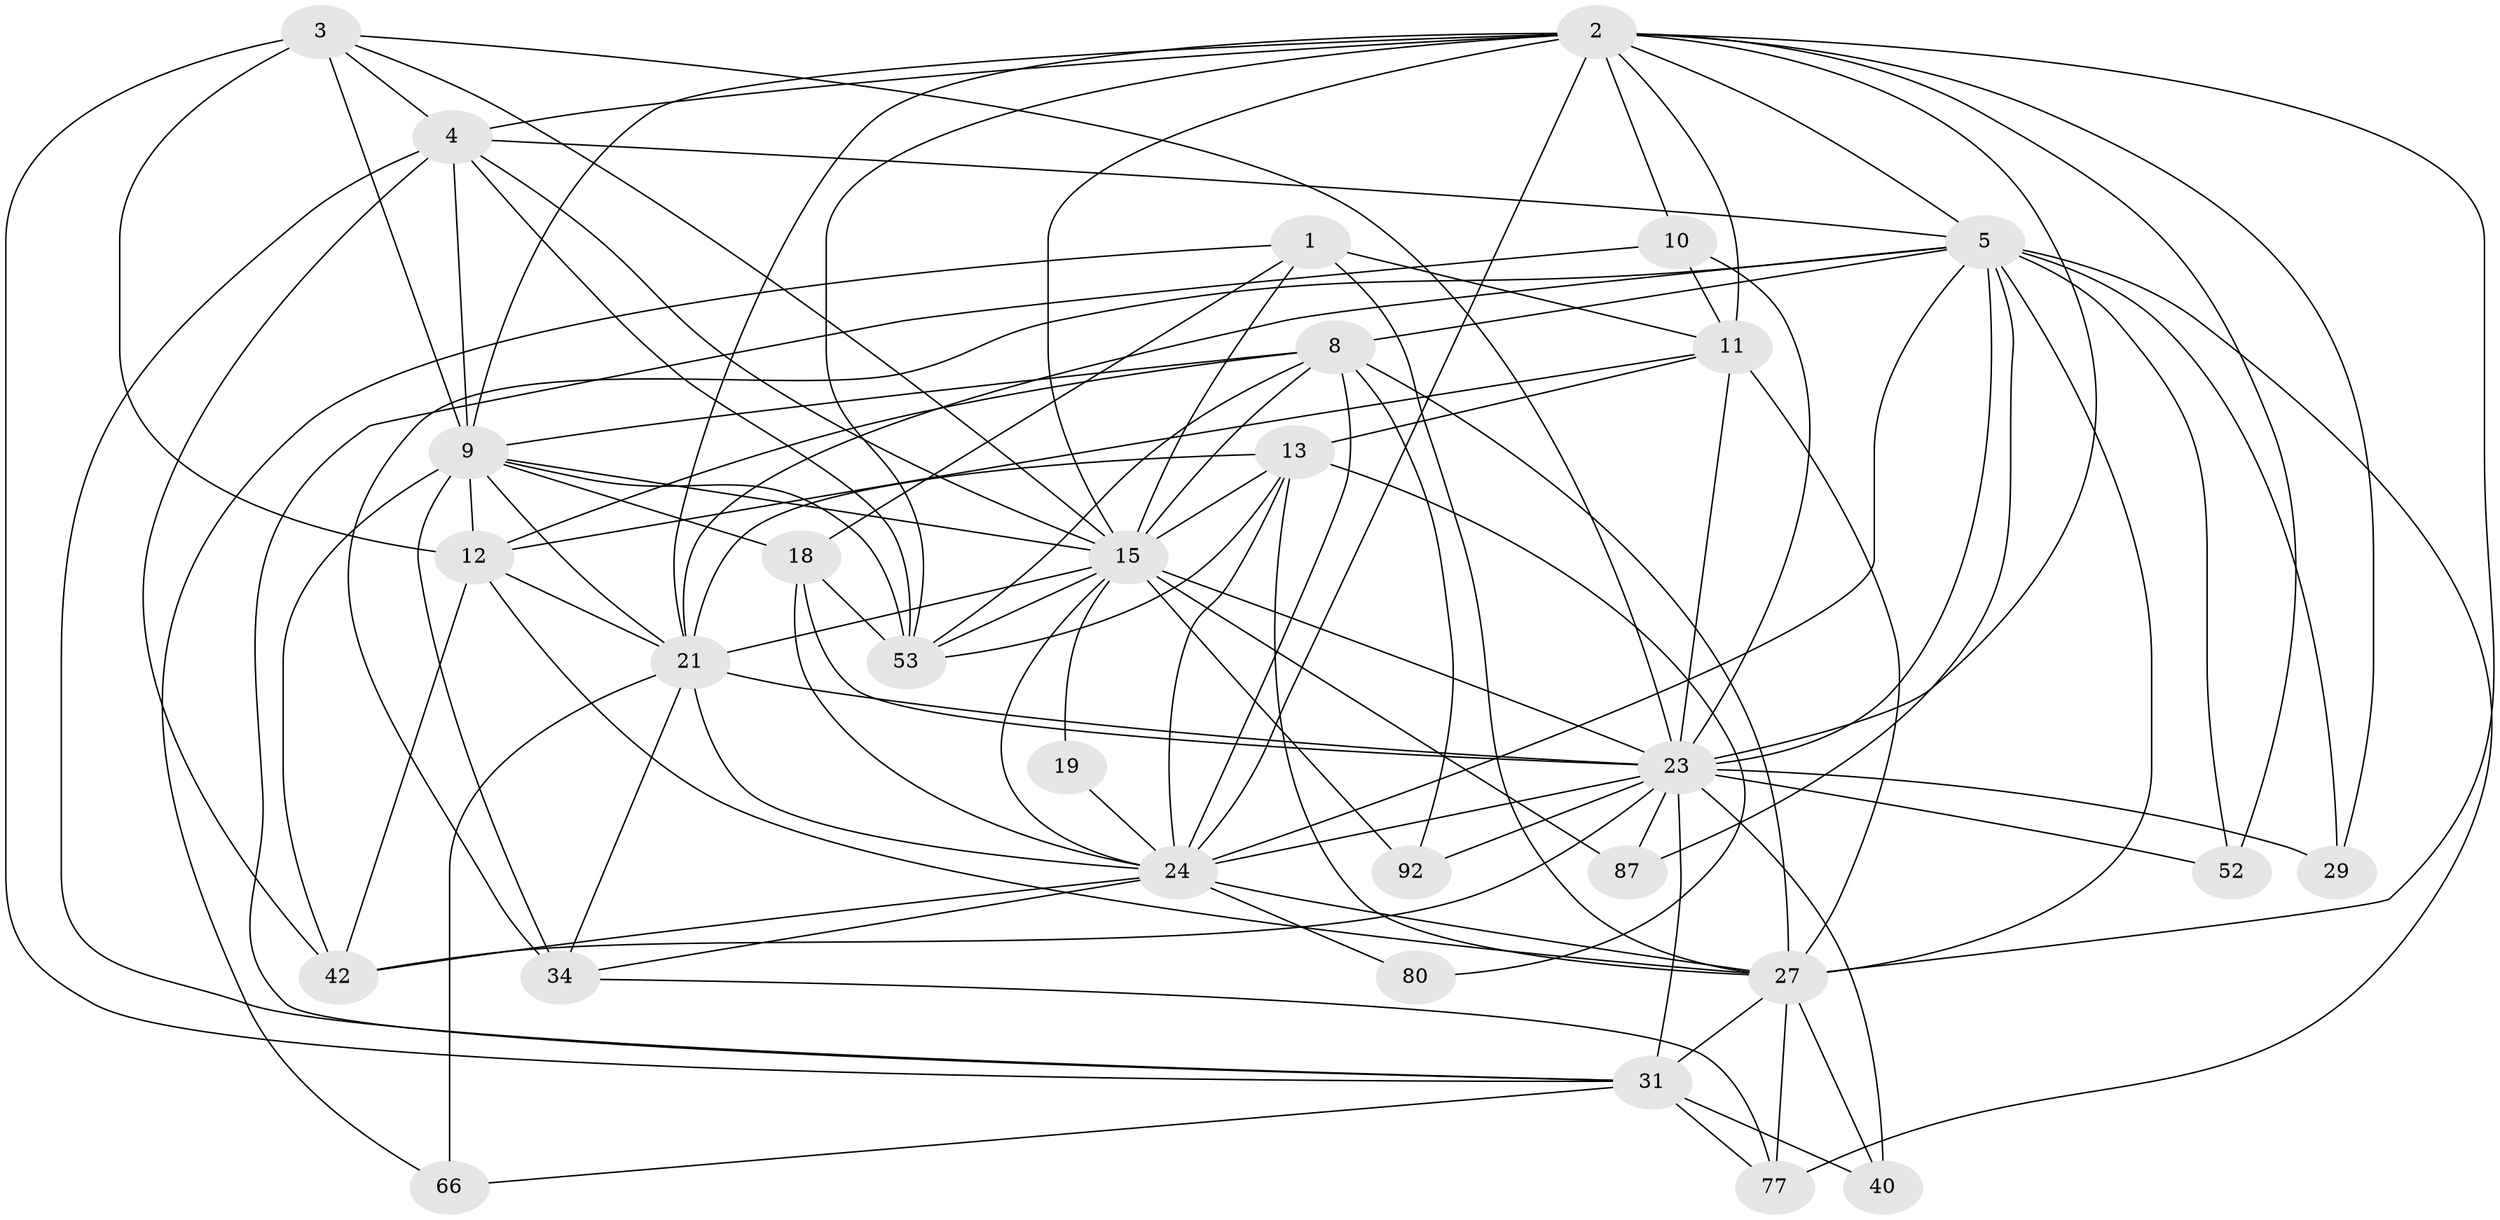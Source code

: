 // original degree distribution, {2: 0.125, 5: 0.13541666666666666, 4: 0.375, 7: 0.03125, 3: 0.22916666666666666, 8: 0.020833333333333332, 6: 0.08333333333333333}
// Generated by graph-tools (version 1.1) at 2025/18/03/04/25 18:18:36]
// undirected, 30 vertices, 104 edges
graph export_dot {
graph [start="1"]
  node [color=gray90,style=filled];
  1 [super="+22+25"];
  2 [super="+37+74"];
  3 [super="+7+6+82"];
  4 [super="+45+54"];
  5 [super="+49+58+47+73"];
  8 [super="+86+43"];
  9 [super="+16+68"];
  10 [super="+14"];
  11 [super="+46+41"];
  12 [super="+93"];
  13 [super="+17+36"];
  15 [super="+59+33+56"];
  18 [super="+35"];
  19;
  21 [super="+26+78+83"];
  23 [super="+44+60+67"];
  24 [super="+28+71+39"];
  27 [super="+96+50+30"];
  29;
  31 [super="+38"];
  34 [super="+76"];
  40 [super="+70"];
  42 [super="+57"];
  52 [super="+81"];
  53 [super="+75"];
  66;
  77;
  80;
  87;
  92;
  1 -- 66;
  1 -- 18;
  1 -- 11;
  1 -- 15;
  1 -- 27 [weight=2];
  2 -- 11;
  2 -- 9;
  2 -- 15 [weight=3];
  2 -- 53;
  2 -- 23;
  2 -- 4;
  2 -- 27 [weight=2];
  2 -- 5;
  2 -- 21 [weight=2];
  2 -- 10;
  2 -- 29;
  2 -- 24;
  2 -- 52;
  3 -- 9;
  3 -- 15 [weight=2];
  3 -- 12 [weight=2];
  3 -- 31;
  3 -- 23;
  3 -- 4;
  4 -- 53;
  4 -- 5;
  4 -- 31;
  4 -- 9;
  4 -- 42;
  4 -- 15;
  5 -- 87;
  5 -- 24 [weight=2];
  5 -- 8;
  5 -- 27 [weight=3];
  5 -- 52;
  5 -- 23 [weight=2];
  5 -- 77;
  5 -- 34;
  5 -- 21;
  5 -- 29;
  8 -- 53;
  8 -- 24;
  8 -- 12;
  8 -- 92;
  8 -- 15;
  8 -- 27;
  8 -- 9;
  9 -- 18;
  9 -- 42 [weight=2];
  9 -- 12;
  9 -- 15;
  9 -- 53;
  9 -- 34;
  9 -- 21;
  10 -- 31;
  10 -- 11;
  10 -- 23;
  11 -- 13;
  11 -- 12;
  11 -- 23;
  11 -- 27;
  12 -- 21;
  12 -- 42;
  12 -- 27;
  13 -- 24;
  13 -- 80;
  13 -- 21 [weight=2];
  13 -- 53;
  13 -- 15;
  13 -- 27;
  15 -- 19;
  15 -- 53;
  15 -- 24 [weight=2];
  15 -- 92;
  15 -- 87;
  15 -- 23;
  15 -- 21;
  18 -- 53;
  18 -- 23 [weight=2];
  18 -- 24;
  19 -- 24;
  21 -- 24;
  21 -- 66;
  21 -- 23;
  21 -- 34;
  23 -- 92;
  23 -- 31;
  23 -- 40 [weight=2];
  23 -- 87;
  23 -- 24;
  23 -- 29;
  23 -- 42;
  23 -- 52;
  24 -- 34;
  24 -- 80;
  24 -- 42 [weight=2];
  24 -- 27 [weight=3];
  27 -- 77;
  27 -- 31 [weight=2];
  27 -- 40;
  31 -- 66;
  31 -- 40;
  31 -- 77;
  34 -- 77;
}
